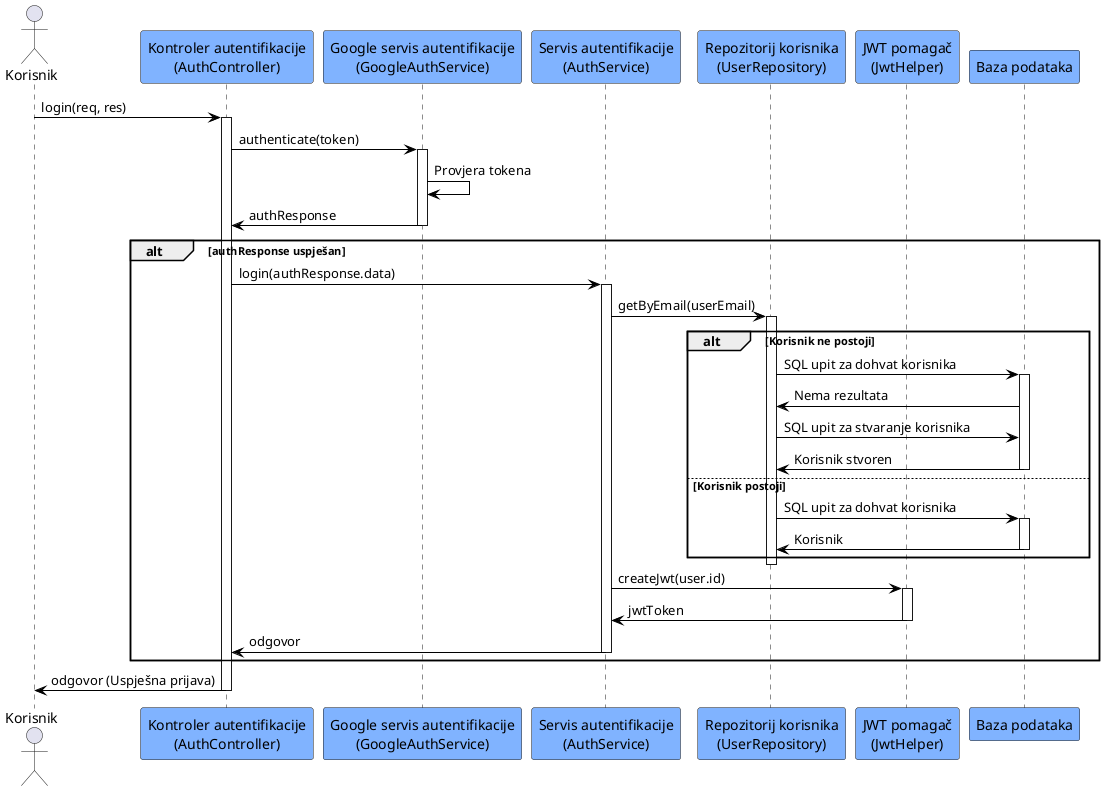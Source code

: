 @startuml

skinparam class {
    BackgroundColor PaleGreen
    ArrowColor Black
    BorderColor SpringGreen
}

actor Korisnik

participant "Kontroler autentifikacije\n(AuthController)" as AuthController #80b3ff
participant "Google servis autentifikacije\n(GoogleAuthService)" as GoogleAuthService #80b3ff
participant "Servis autentifikacije\n(AuthService)" as AuthService #80b3ff
participant "Repozitorij korisnika\n(UserRepository)" as UserRepository #80b3ff
participant "JWT pomagač\n(JwtHelper)" as JwtHelper #80b3ff
participant "Baza podataka" as Database #80b3ff

Korisnik -> AuthController: login(req, res)
activate AuthController

AuthController -> GoogleAuthService: authenticate(token)
activate GoogleAuthService

GoogleAuthService -> GoogleAuthService: Provjera tokena
GoogleAuthService -> AuthController: authResponse
deactivate GoogleAuthService

alt authResponse uspješan
    AuthController -> AuthService: login(authResponse.data)
    activate AuthService

    AuthService -> UserRepository: getByEmail(userEmail)
    activate UserRepository

    alt Korisnik ne postoji
        UserRepository -> Database: SQL upit za dohvat korisnika
        activate Database
        Database -> UserRepository: Nema rezultata
        UserRepository -> Database: SQL upit za stvaranje korisnika
        Database -> UserRepository: Korisnik stvoren
        deactivate Database
    else Korisnik postoji
        UserRepository -> Database: SQL upit za dohvat korisnika
        activate Database
        Database -> UserRepository: Korisnik
        deactivate Database
    end

    deactivate UserRepository

    AuthService -> JwtHelper: createJwt(user.id)
    activate JwtHelper
    JwtHelper -> AuthService: jwtToken
    deactivate JwtHelper

    AuthService -> AuthController: odgovor
    deactivate AuthService
end

AuthController -> Korisnik: odgovor (Uspješna prijava)
deactivate AuthController

@enduml
